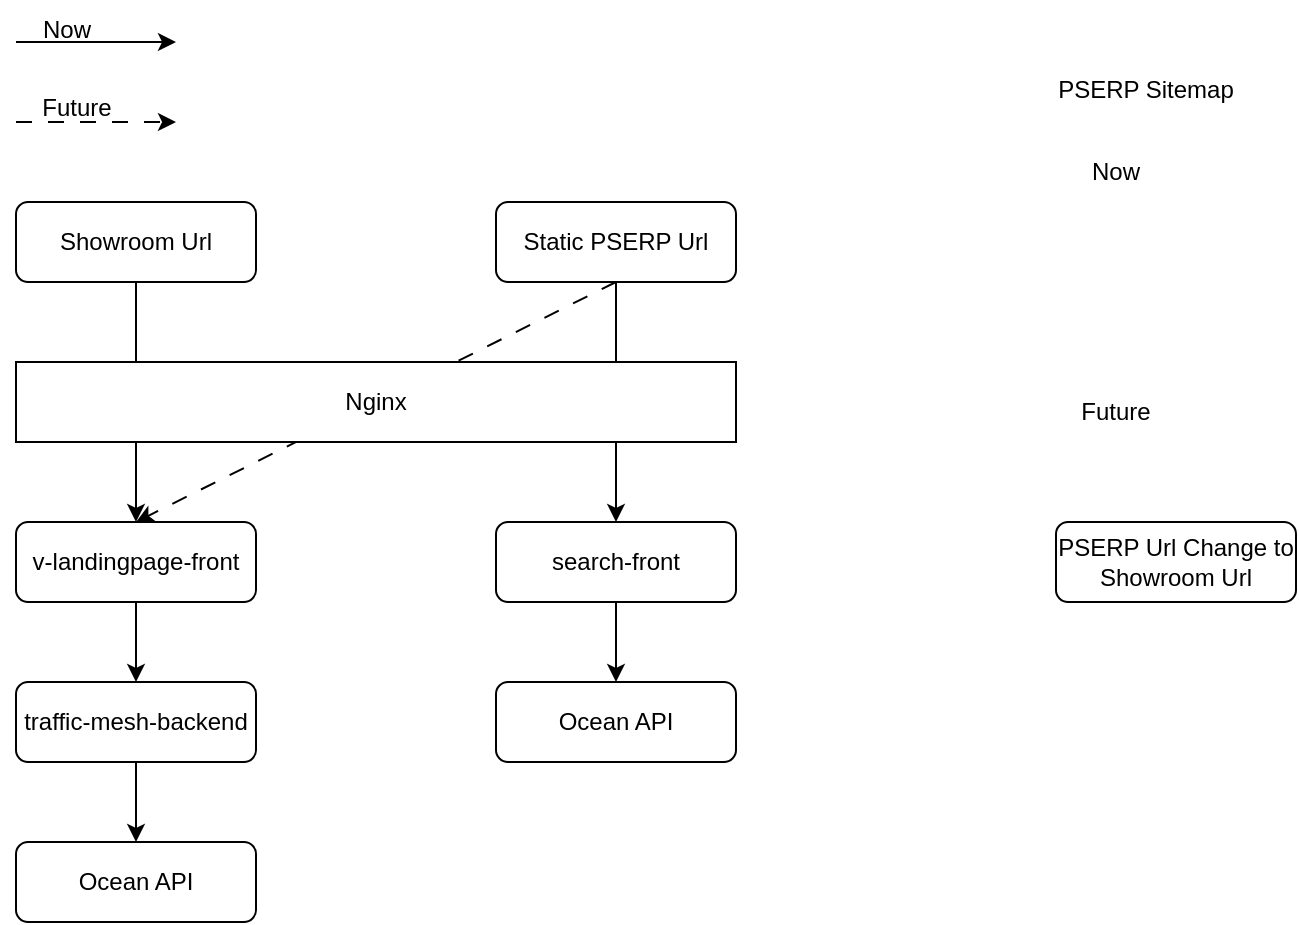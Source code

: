 <mxfile version="26.2.13">
  <diagram name="第 1 页" id="l4sXVZV-vA7ZLvZesJ2g">
    <mxGraphModel dx="1428" dy="647" grid="1" gridSize="10" guides="1" tooltips="1" connect="1" arrows="1" fold="1" page="1" pageScale="1" pageWidth="827" pageHeight="1169" math="0" shadow="0">
      <root>
        <mxCell id="0" />
        <mxCell id="1" parent="0" />
        <mxCell id="S5Sz5O8gEk4Sw891k7_R-10" style="edgeStyle=orthogonalEdgeStyle;rounded=0;orthogonalLoop=1;jettySize=auto;html=1;exitX=0.5;exitY=1;exitDx=0;exitDy=0;" edge="1" parent="1" source="S5Sz5O8gEk4Sw891k7_R-1" target="S5Sz5O8gEk4Sw891k7_R-4">
          <mxGeometry relative="1" as="geometry" />
        </mxCell>
        <mxCell id="S5Sz5O8gEk4Sw891k7_R-1" value="Showroom Url" style="rounded=1;whiteSpace=wrap;html=1;" vertex="1" parent="1">
          <mxGeometry x="80" y="120" width="120" height="40" as="geometry" />
        </mxCell>
        <mxCell id="S5Sz5O8gEk4Sw891k7_R-14" style="edgeStyle=orthogonalEdgeStyle;rounded=0;orthogonalLoop=1;jettySize=auto;html=1;exitX=0.5;exitY=1;exitDx=0;exitDy=0;entryX=0.5;entryY=0;entryDx=0;entryDy=0;" edge="1" parent="1" source="S5Sz5O8gEk4Sw891k7_R-2" target="S5Sz5O8gEk4Sw891k7_R-5">
          <mxGeometry relative="1" as="geometry" />
        </mxCell>
        <mxCell id="S5Sz5O8gEk4Sw891k7_R-20" style="rounded=0;orthogonalLoop=1;jettySize=auto;html=1;exitX=0.5;exitY=1;exitDx=0;exitDy=0;entryX=0.5;entryY=0;entryDx=0;entryDy=0;dashed=1;dashPattern=8 8;" edge="1" parent="1" source="S5Sz5O8gEk4Sw891k7_R-2" target="S5Sz5O8gEk4Sw891k7_R-4">
          <mxGeometry relative="1" as="geometry" />
        </mxCell>
        <mxCell id="S5Sz5O8gEk4Sw891k7_R-2" value="Static PSERP Url" style="rounded=1;whiteSpace=wrap;html=1;" vertex="1" parent="1">
          <mxGeometry x="320" y="120" width="120" height="40" as="geometry" />
        </mxCell>
        <mxCell id="S5Sz5O8gEk4Sw891k7_R-3" value="Nginx" style="rounded=0;whiteSpace=wrap;html=1;" vertex="1" parent="1">
          <mxGeometry x="80" y="200" width="360" height="40" as="geometry" />
        </mxCell>
        <mxCell id="S5Sz5O8gEk4Sw891k7_R-11" style="edgeStyle=orthogonalEdgeStyle;rounded=0;orthogonalLoop=1;jettySize=auto;html=1;exitX=0.5;exitY=1;exitDx=0;exitDy=0;entryX=0.5;entryY=0;entryDx=0;entryDy=0;" edge="1" parent="1" source="S5Sz5O8gEk4Sw891k7_R-4" target="S5Sz5O8gEk4Sw891k7_R-6">
          <mxGeometry relative="1" as="geometry" />
        </mxCell>
        <mxCell id="S5Sz5O8gEk4Sw891k7_R-4" value="v-landingpage-front" style="rounded=1;whiteSpace=wrap;html=1;" vertex="1" parent="1">
          <mxGeometry x="80" y="280" width="120" height="40" as="geometry" />
        </mxCell>
        <mxCell id="S5Sz5O8gEk4Sw891k7_R-13" style="edgeStyle=orthogonalEdgeStyle;rounded=0;orthogonalLoop=1;jettySize=auto;html=1;exitX=0.5;exitY=1;exitDx=0;exitDy=0;entryX=0.5;entryY=0;entryDx=0;entryDy=0;" edge="1" parent="1" source="S5Sz5O8gEk4Sw891k7_R-5" target="S5Sz5O8gEk4Sw891k7_R-7">
          <mxGeometry relative="1" as="geometry" />
        </mxCell>
        <mxCell id="S5Sz5O8gEk4Sw891k7_R-5" value="search-front" style="rounded=1;whiteSpace=wrap;html=1;" vertex="1" parent="1">
          <mxGeometry x="320" y="280" width="120" height="40" as="geometry" />
        </mxCell>
        <mxCell id="S5Sz5O8gEk4Sw891k7_R-12" style="edgeStyle=orthogonalEdgeStyle;rounded=0;orthogonalLoop=1;jettySize=auto;html=1;exitX=0.5;exitY=1;exitDx=0;exitDy=0;entryX=0.5;entryY=0;entryDx=0;entryDy=0;" edge="1" parent="1" source="S5Sz5O8gEk4Sw891k7_R-6" target="S5Sz5O8gEk4Sw891k7_R-8">
          <mxGeometry relative="1" as="geometry" />
        </mxCell>
        <mxCell id="S5Sz5O8gEk4Sw891k7_R-6" value="traffic-mesh-backend" style="rounded=1;whiteSpace=wrap;html=1;" vertex="1" parent="1">
          <mxGeometry x="80" y="360" width="120" height="40" as="geometry" />
        </mxCell>
        <mxCell id="S5Sz5O8gEk4Sw891k7_R-7" value="Ocean API" style="rounded=1;whiteSpace=wrap;html=1;" vertex="1" parent="1">
          <mxGeometry x="320" y="360" width="120" height="40" as="geometry" />
        </mxCell>
        <mxCell id="S5Sz5O8gEk4Sw891k7_R-8" value="Ocean API" style="rounded=1;whiteSpace=wrap;html=1;" vertex="1" parent="1">
          <mxGeometry x="80" y="440" width="120" height="40" as="geometry" />
        </mxCell>
        <mxCell id="S5Sz5O8gEk4Sw891k7_R-15" value="" style="endArrow=classic;html=1;rounded=0;" edge="1" parent="1">
          <mxGeometry width="50" height="50" relative="1" as="geometry">
            <mxPoint x="80" y="40" as="sourcePoint" />
            <mxPoint x="160" y="40" as="targetPoint" />
          </mxGeometry>
        </mxCell>
        <mxCell id="S5Sz5O8gEk4Sw891k7_R-16" value="Now" style="text;html=1;align=center;verticalAlign=middle;resizable=0;points=[];autosize=1;strokeColor=none;fillColor=none;" vertex="1" parent="1">
          <mxGeometry x="80" y="19" width="50" height="30" as="geometry" />
        </mxCell>
        <mxCell id="S5Sz5O8gEk4Sw891k7_R-17" value="" style="endArrow=classic;html=1;rounded=0;dashed=1;dashPattern=8 8;" edge="1" parent="1">
          <mxGeometry width="50" height="50" relative="1" as="geometry">
            <mxPoint x="80" y="80" as="sourcePoint" />
            <mxPoint x="160" y="80" as="targetPoint" />
          </mxGeometry>
        </mxCell>
        <mxCell id="S5Sz5O8gEk4Sw891k7_R-18" value="Future" style="text;html=1;align=center;verticalAlign=middle;resizable=0;points=[];autosize=1;strokeColor=none;fillColor=none;" vertex="1" parent="1">
          <mxGeometry x="80" y="58" width="60" height="30" as="geometry" />
        </mxCell>
        <mxCell id="S5Sz5O8gEk4Sw891k7_R-24" value="PSERP Url Change to Showroom Url" style="rounded=1;whiteSpace=wrap;html=1;" vertex="1" parent="1">
          <mxGeometry x="600" y="280" width="120" height="40" as="geometry" />
        </mxCell>
        <mxCell id="S5Sz5O8gEk4Sw891k7_R-28" value="PSERP Sitemap" style="text;html=1;align=center;verticalAlign=middle;whiteSpace=wrap;rounded=0;" vertex="1" parent="1">
          <mxGeometry x="600" y="49" width="90" height="30" as="geometry" />
        </mxCell>
        <mxCell id="S5Sz5O8gEk4Sw891k7_R-29" value="Now" style="text;html=1;align=center;verticalAlign=middle;whiteSpace=wrap;rounded=0;" vertex="1" parent="1">
          <mxGeometry x="600" y="90" width="60" height="30" as="geometry" />
        </mxCell>
        <mxCell id="S5Sz5O8gEk4Sw891k7_R-30" value="Future" style="text;html=1;align=center;verticalAlign=middle;whiteSpace=wrap;rounded=0;" vertex="1" parent="1">
          <mxGeometry x="600" y="210" width="60" height="30" as="geometry" />
        </mxCell>
      </root>
    </mxGraphModel>
  </diagram>
</mxfile>
